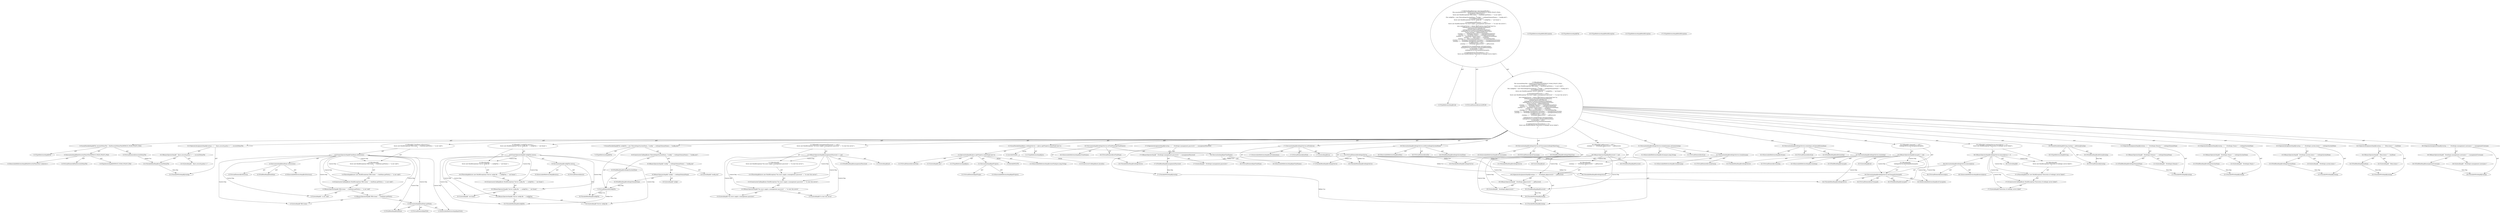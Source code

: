 digraph "executeWLS6#?" {
0 [label="2:CtTypeReferenceImpl@void" shape=ellipse]
1 [label="2:CtVirtualElement@executeWLS6" shape=ellipse]
2 [label="3:CtTypeReferenceImpl@File" shape=ellipse]
3 [label="3:CtExecutableReferenceImpl@findSecurityPolicyFile(<unknown>)" shape=ellipse]
4 [label="3:CtVirtualElement@findSecurityPolicyFile" shape=ellipse]
5 [label="3:CtTypeAccessImpl@DEFAULT_WL60_POLICY_FILE" shape=ellipse]
6 [label="3:CtInvocationImpl@findSecurityPolicyFile(DEFAULT_WL60_POLICY_FILE)" shape=ellipse]
7 [label="3:CtVirtualElement@securityPolicyFile" shape=ellipse]
8 [label="3:CtLocalVariableImpl@File securityPolicyFile = findSecurityPolicyFile(DEFAULT_WL60_POLICY_FILE)" shape=ellipse]
9 [label="4:CtExecutableReferenceImpl@isDirectory()" shape=ellipse]
10 [label="4:CtVirtualElement@isDirectory" shape=ellipse]
11 [label="4:CtFieldReadImpl@beaHome" shape=ellipse]
12 [label="4:CtInvocationImpl@beaHome.isDirectory()" shape=ellipse]
13 [label="4:CtUnaryOperatorImpl@!beaHome.isDirectory()" shape=ellipse]
14 [label="5:CtTypeReferenceImpl@BuildException" shape=ellipse]
15 [label="5:CtLiteralImpl@\"BEA home \"" shape=ellipse]
16 [label="5:CtExecutableReferenceImpl@getPath()" shape=ellipse]
17 [label="5:CtVirtualElement@getPath" shape=ellipse]
18 [label="5:CtFieldReadImpl@beaHome" shape=ellipse]
19 [label="5:CtInvocationImpl@beaHome.getPath()" shape=ellipse]
20 [label="5:CtBinaryOperatorImpl@(\"BEA home \" + beaHome.getPath())" shape=ellipse]
21 [label="5:CtLiteralImpl@\" is not valid\"" shape=ellipse]
22 [label="5:CtBinaryOperatorImpl@(\"BEA home \" + beaHome.getPath()) + \" is not valid\"" shape=ellipse]
23 [label="5:CtConstructorCallImpl@new BuildException((\"BEA home \" + beaHome.getPath()) + \" is not valid\")" shape=ellipse]
24 [label="5:CtThrowImpl@throw new BuildException((\"BEA home \" + beaHome.getPath()) + \" is not valid\")" shape=ellipse]
25 [label="4:CtBlockImpl@\{
    throw new BuildException((\"BEA home \" + beaHome.getPath()) + \" is not valid\");
\}" shape=ellipse]
26 [label="4:CtIfImpl@if (!beaHome.isDirectory()) \{
    throw new BuildException((\"BEA home \" + beaHome.getPath()) + \" is not valid\");
\}" shape=ellipse]
27 [label="7:CtTypeReferenceImpl@File" shape=ellipse]
28 [label="8:CtTypeReferenceImpl@File" shape=ellipse]
29 [label="8:CtFieldReadImpl@weblogicSystemHome" shape=ellipse]
30 [label="8:CtLiteralImpl@\"config/\"" shape=ellipse]
31 [label="8:CtFieldReadImpl@weblogicDomainName" shape=ellipse]
32 [label="8:CtBinaryOperatorImpl@(\"config/\" + weblogicDomainName)" shape=ellipse]
33 [label="8:CtLiteralImpl@\"/config.xml\"" shape=ellipse]
34 [label="8:CtBinaryOperatorImpl@(\"config/\" + weblogicDomainName) + \"/config.xml\"" shape=ellipse]
35 [label="8:CtConstructorCallImpl@new File(weblogicSystemHome, (\"config/\" + weblogicDomainName) + \"/config.xml\")" shape=ellipse]
36 [label="7:CtVirtualElement@configFile" shape=ellipse]
37 [label="7:CtLocalVariableImpl@File configFile = new File(weblogicSystemHome, (\"config/\" + weblogicDomainName) + \"/config.xml\")" shape=ellipse]
38 [label="9:CtExecutableReferenceImpl@exists()" shape=ellipse]
39 [label="9:CtVirtualElement@exists" shape=ellipse]
40 [label="9:CtVariableReadImpl@configFile" shape=ellipse]
41 [label="9:CtInvocationImpl@configFile.exists()" shape=ellipse]
42 [label="9:CtUnaryOperatorImpl@!configFile.exists()" shape=ellipse]
43 [label="10:CtTypeReferenceImpl@BuildException" shape=ellipse]
44 [label="10:CtLiteralImpl@\"Server config file \"" shape=ellipse]
45 [label="10:CtVariableReadImpl@configFile" shape=ellipse]
46 [label="10:CtBinaryOperatorImpl@(\"Server config file \" + configFile)" shape=ellipse]
47 [label="10:CtLiteralImpl@\" not found.\"" shape=ellipse]
48 [label="10:CtBinaryOperatorImpl@(\"Server config file \" + configFile) + \" not found.\"" shape=ellipse]
49 [label="10:CtConstructorCallImpl@new BuildException((\"Server config file \" + configFile) + \" not found.\")" shape=ellipse]
50 [label="10:CtThrowImpl@throw new BuildException((\"Server config file \" + configFile) + \" not found.\")" shape=ellipse]
51 [label="9:CtBlockImpl@\{
    throw new BuildException((\"Server config file \" + configFile) + \" not found.\");
\}" shape=ellipse]
52 [label="9:CtIfImpl@if (!configFile.exists()) \{
    throw new BuildException((\"Server config file \" + configFile) + \" not found.\");
\}" shape=ellipse]
53 [label="12:CtFieldReadImpl@managementPassword" shape=ellipse]
54 [label="12:CtLiteralImpl@null" shape=ellipse]
55 [label="12:CtBinaryOperatorImpl@managementPassword == null" shape=ellipse]
56 [label="13:CtTypeReferenceImpl@BuildException" shape=ellipse]
57 [label="13:CtLiteralImpl@\"You must supply a management password \"" shape=ellipse]
58 [label="13:CtLiteralImpl@\"to start the server\"" shape=ellipse]
59 [label="13:CtBinaryOperatorImpl@\"You must supply a management password \" + \"to start the server\"" shape=ellipse]
60 [label="13:CtConstructorCallImpl@new BuildException(\"You must supply a management password \" + \"to start the server\")" shape=ellipse]
61 [label="13:CtThrowImpl@throw new BuildException(\"You must supply a management password \" + \"to start the server\")" shape=ellipse]
62 [label="12:CtBlockImpl@\{
    throw new BuildException(\"You must supply a management password \" + \"to start the server\");
\}" shape=ellipse]
63 [label="12:CtIfImpl@if (managementPassword == null) \{
    throw new BuildException(\"You must supply a management password \" + \"to start the server\");
\}" shape=ellipse]
64 [label="15:CtTypeReferenceImpl@Java" shape=ellipse]
65 [label="15:CtExecutableReferenceImpl@createTask(java.lang.String)" shape=ellipse]
66 [label="15:CtVirtualElement@createTask" shape=ellipse]
67 [label="15:CtExecutableReferenceImpl@getProject()" shape=ellipse]
68 [label="15:CtVirtualElement@getProject" shape=ellipse]
69 [label="15:CtInvocationImpl@getProject()" shape=ellipse]
70 [label="15:CtLiteralImpl@\"java\"" shape=ellipse]
71 [label="15:CtInvocationImpl@((Java) (getProject().createTask(\"java\")))" shape=ellipse]
72 [label="15:CtTypeReferenceImpl@Java" shape=ellipse]
73 [label="15:CtVirtualElement@weblogicServer" shape=ellipse]
74 [label="15:CtLocalVariableImpl@Java weblogicServer = ((Java) (getProject().createTask(\"java\")))" shape=ellipse]
75 [label="16:CtExecutableReferenceImpl@setTaskName()" shape=ellipse]
76 [label="16:CtVirtualElement@setTaskName" shape=ellipse]
77 [label="16:CtVariableReadImpl@weblogicServer" shape=ellipse]
78 [label="16:CtExecutableReferenceImpl@getTaskName()" shape=ellipse]
79 [label="16:CtVirtualElement@getTaskName" shape=ellipse]
80 [label="16:CtInvocationImpl@getTaskName()" shape=ellipse]
81 [label="16:CtInvocationImpl@weblogicServer.setTaskName(getTaskName())" shape=ellipse]
82 [label="17:CtExecutableReferenceImpl@setFork(boolean)" shape=ellipse]
83 [label="17:CtVirtualElement@setFork" shape=ellipse]
84 [label="17:CtVariableReadImpl@weblogicServer" shape=ellipse]
85 [label="17:CtLiteralImpl@true" shape=ellipse]
86 [label="17:CtInvocationImpl@weblogicServer.setFork(true)" shape=ellipse]
87 [label="18:CtExecutableReferenceImpl@setDir()" shape=ellipse]
88 [label="18:CtVirtualElement@setDir" shape=ellipse]
89 [label="18:CtVariableReadImpl@weblogicServer" shape=ellipse]
90 [label="18:CtFieldReadImpl@weblogicSystemHome" shape=ellipse]
91 [label="18:CtInvocationImpl@weblogicServer.setDir(weblogicSystemHome)" shape=ellipse]
92 [label="19:CtExecutableReferenceImpl@setClassname()" shape=ellipse]
93 [label="19:CtVirtualElement@setClassname" shape=ellipse]
94 [label="19:CtVariableReadImpl@weblogicServer" shape=ellipse]
95 [label="19:CtFieldReadImpl@weblogicMainClass" shape=ellipse]
96 [label="19:CtInvocationImpl@weblogicServer.setClassname(weblogicMainClass)" shape=ellipse]
97 [label="20:CtTypeReferenceImpl@String" shape=ellipse]
98 [label="20:CtFieldReadImpl@additionalJvmArgs" shape=ellipse]
99 [label="20:CtVirtualElement@jvmArgs" shape=ellipse]
100 [label="20:CtLocalVariableImpl@String jvmArgs = additionalJvmArgs" shape=ellipse]
101 [label="21:CtVariableWriteImpl@jvmArgs" shape=ellipse]
102 [label="21:CtLiteralImpl@\" -Dweblogic.Domain=\"" shape=ellipse]
103 [label="21:CtFieldReadImpl@weblogicDomainName" shape=ellipse]
104 [label="21:CtBinaryOperatorImpl@\" -Dweblogic.Domain=\" + weblogicDomainName" shape=ellipse]
105 [label="21:CtOperatorAssignmentImpl@jvmArgs += \" -Dweblogic.Domain=\" + weblogicDomainName" shape=ellipse]
106 [label="22:CtVariableWriteImpl@jvmArgs" shape=ellipse]
107 [label="22:CtLiteralImpl@\" -Dweblogic.Name=\"" shape=ellipse]
108 [label="22:CtFieldReadImpl@weblogicSystemName" shape=ellipse]
109 [label="22:CtBinaryOperatorImpl@\" -Dweblogic.Name=\" + weblogicSystemName" shape=ellipse]
110 [label="22:CtOperatorAssignmentImpl@jvmArgs += \" -Dweblogic.Name=\" + weblogicSystemName" shape=ellipse]
111 [label="23:CtVariableWriteImpl@jvmArgs" shape=ellipse]
112 [label="23:CtLiteralImpl@\" -Dweblogic.system.home=\"" shape=ellipse]
113 [label="23:CtFieldReadImpl@weblogicSystemHome" shape=ellipse]
114 [label="23:CtBinaryOperatorImpl@\" -Dweblogic.system.home=\" + weblogicSystemHome" shape=ellipse]
115 [label="23:CtOperatorAssignmentImpl@jvmArgs += \" -Dweblogic.system.home=\" + weblogicSystemHome" shape=ellipse]
116 [label="24:CtVariableWriteImpl@jvmArgs" shape=ellipse]
117 [label="24:CtLiteralImpl@\" -Dbea.home=\"" shape=ellipse]
118 [label="24:CtFieldReadImpl@beaHome" shape=ellipse]
119 [label="24:CtBinaryOperatorImpl@\" -Dbea.home=\" + beaHome" shape=ellipse]
120 [label="24:CtOperatorAssignmentImpl@jvmArgs += \" -Dbea.home=\" + beaHome" shape=ellipse]
121 [label="25:CtVariableWriteImpl@jvmArgs" shape=ellipse]
122 [label="25:CtLiteralImpl@\" -Djava.security.policy==\"" shape=ellipse]
123 [label="25:CtVariableReadImpl@securityPolicyFile" shape=ellipse]
124 [label="25:CtBinaryOperatorImpl@\" -Djava.security.policy==\" + securityPolicyFile" shape=ellipse]
125 [label="25:CtOperatorAssignmentImpl@jvmArgs += \" -Djava.security.policy==\" + securityPolicyFile" shape=ellipse]
126 [label="26:CtVariableWriteImpl@jvmArgs" shape=ellipse]
127 [label="26:CtLiteralImpl@\" -Dweblogic.management.username=\"" shape=ellipse]
128 [label="26:CtFieldReadImpl@managementUsername" shape=ellipse]
129 [label="26:CtBinaryOperatorImpl@\" -Dweblogic.management.username=\" + managementUsername" shape=ellipse]
130 [label="26:CtOperatorAssignmentImpl@jvmArgs += \" -Dweblogic.management.username=\" + managementUsername" shape=ellipse]
131 [label="27:CtVariableWriteImpl@jvmArgs" shape=ellipse]
132 [label="27:CtLiteralImpl@\" -Dweblogic.management.password=\"" shape=ellipse]
133 [label="27:CtFieldReadImpl@managementPassword" shape=ellipse]
134 [label="27:CtBinaryOperatorImpl@\" -Dweblogic.management.password=\" + managementPassword" shape=ellipse]
135 [label="27:CtOperatorAssignmentImpl@jvmArgs += \" -Dweblogic.management.password=\" + managementPassword" shape=ellipse]
136 [label="28:CtFieldReadImpl@pkPassword" shape=ellipse]
137 [label="28:CtLiteralImpl@null" shape=ellipse]
138 [label="28:CtBinaryOperatorImpl@pkPassword != null" shape=ellipse]
139 [label="29:CtVariableWriteImpl@jvmArgs" shape=ellipse]
140 [label="29:CtLiteralImpl@\" -Dweblogic.pkpassword=\"" shape=ellipse]
141 [label="29:CtFieldReadImpl@pkPassword" shape=ellipse]
142 [label="29:CtBinaryOperatorImpl@\" -Dweblogic.pkpassword=\" + pkPassword" shape=ellipse]
143 [label="29:CtOperatorAssignmentImpl@jvmArgs += \" -Dweblogic.pkpassword=\" + pkPassword" shape=ellipse]
144 [label="28:CtBlockImpl@\{
    jvmArgs += \" -Dweblogic.pkpassword=\" + pkPassword;
\}" shape=ellipse]
145 [label="28:CtIfImpl@if (pkPassword != null) \{
    jvmArgs += \" -Dweblogic.pkpassword=\" + pkPassword;
\}" shape=ellipse]
146 [label="31:CtExecutableReferenceImpl@setLine(java.lang.String)" shape=ellipse]
147 [label="31:CtVirtualElement@setLine" shape=ellipse]
148 [label="31:CtExecutableReferenceImpl@createJvmarg()" shape=ellipse]
149 [label="31:CtVirtualElement@createJvmarg" shape=ellipse]
150 [label="31:CtVariableReadImpl@weblogicServer" shape=ellipse]
151 [label="31:CtInvocationImpl@weblogicServer.createJvmarg()" shape=ellipse]
152 [label="31:CtVariableReadImpl@jvmArgs" shape=ellipse]
153 [label="31:CtInvocationImpl@weblogicServer.createJvmarg().setLine(jvmArgs)" shape=ellipse]
154 [label="32:CtExecutableReferenceImpl@setLine()" shape=ellipse]
155 [label="32:CtVirtualElement@setLine" shape=ellipse]
156 [label="32:CtExecutableReferenceImpl@createArg()" shape=ellipse]
157 [label="32:CtVirtualElement@createArg" shape=ellipse]
158 [label="32:CtVariableReadImpl@weblogicServer" shape=ellipse]
159 [label="32:CtInvocationImpl@weblogicServer.createArg()" shape=ellipse]
160 [label="32:CtFieldReadImpl@additionalArgs" shape=ellipse]
161 [label="32:CtInvocationImpl@weblogicServer.createArg().setLine(additionalArgs)" shape=ellipse]
162 [label="33:CtFieldReadImpl@classpath" shape=ellipse]
163 [label="33:CtLiteralImpl@null" shape=ellipse]
164 [label="33:CtBinaryOperatorImpl@classpath != null" shape=ellipse]
165 [label="34:CtExecutableReferenceImpl@setClasspath()" shape=ellipse]
166 [label="34:CtVirtualElement@setClasspath" shape=ellipse]
167 [label="34:CtVariableReadImpl@weblogicServer" shape=ellipse]
168 [label="34:CtFieldReadImpl@classpath" shape=ellipse]
169 [label="34:CtInvocationImpl@weblogicServer.setClasspath(classpath)" shape=ellipse]
170 [label="33:CtBlockImpl@\{
    weblogicServer.setClasspath(classpath);
\}" shape=ellipse]
171 [label="33:CtIfImpl@if (classpath != null) \{
    weblogicServer.setClasspath(classpath);
\}" shape=ellipse]
172 [label="36:CtExecutableReferenceImpl@executeJava()" shape=ellipse]
173 [label="36:CtVirtualElement@executeJava" shape=ellipse]
174 [label="36:CtVariableReadImpl@weblogicServer" shape=ellipse]
175 [label="36:CtInvocationImpl@weblogicServer.executeJava()" shape=ellipse]
176 [label="36:CtLiteralImpl@0" shape=ellipse]
177 [label="36:CtBinaryOperatorImpl@weblogicServer.executeJava() != 0" shape=ellipse]
178 [label="37:CtTypeReferenceImpl@BuildException" shape=ellipse]
179 [label="37:CtLiteralImpl@\"Execution of weblogic server failed\"" shape=ellipse]
180 [label="37:CtConstructorCallImpl@new BuildException(\"Execution of weblogic server failed\")" shape=ellipse]
181 [label="37:CtThrowImpl@throw new BuildException(\"Execution of weblogic server failed\")" shape=ellipse]
182 [label="36:CtBlockImpl@\{
    throw new BuildException(\"Execution of weblogic server failed\");
\}" shape=ellipse]
183 [label="36:CtIfImpl@if (weblogicServer.executeJava() != 0) \{
    throw new BuildException(\"Execution of weblogic server failed\");
\}" shape=ellipse]
184 [label="2:CtBlockImpl@\{
    File securityPolicyFile = findSecurityPolicyFile(DEFAULT_WL60_POLICY_FILE);
    if (!beaHome.isDirectory()) \{
        throw new BuildException((\"BEA home \" + beaHome.getPath()) + \" is not valid\");
    \}
    File configFile = new File(weblogicSystemHome, (\"config/\" + weblogicDomainName) + \"/config.xml\");
    if (!configFile.exists()) \{
        throw new BuildException((\"Server config file \" + configFile) + \" not found.\");
    \}
    if (managementPassword == null) \{
        throw new BuildException(\"You must supply a management password \" + \"to start the server\");
    \}
    Java weblogicServer = ((Java) (getProject().createTask(\"java\")));
    weblogicServer.setTaskName(getTaskName());
    weblogicServer.setFork(true);
    weblogicServer.setDir(weblogicSystemHome);
    weblogicServer.setClassname(weblogicMainClass);
    String jvmArgs = additionalJvmArgs;
    jvmArgs += \" -Dweblogic.Domain=\" + weblogicDomainName;
    jvmArgs += \" -Dweblogic.Name=\" + weblogicSystemName;
    jvmArgs += \" -Dweblogic.system.home=\" + weblogicSystemHome;
    jvmArgs += \" -Dbea.home=\" + beaHome;
    jvmArgs += \" -Djava.security.policy==\" + securityPolicyFile;
    jvmArgs += \" -Dweblogic.management.username=\" + managementUsername;
    jvmArgs += \" -Dweblogic.management.password=\" + managementPassword;
    if (pkPassword != null) \{
        jvmArgs += \" -Dweblogic.pkpassword=\" + pkPassword;
    \}
    weblogicServer.createJvmarg().setLine(jvmArgs);
    weblogicServer.createArg().setLine(additionalArgs);
    if (classpath != null) \{
        weblogicServer.setClasspath(classpath);
    \}
    if (weblogicServer.executeJava() != 0) \{
        throw new BuildException(\"Execution of weblogic server failed\");
    \}
\}" shape=ellipse]
185 [label="2:CtMethodImpl@private void executeWLS6() \{
    File securityPolicyFile = findSecurityPolicyFile(DEFAULT_WL60_POLICY_FILE);
    if (!beaHome.isDirectory()) \{
        throw new BuildException((\"BEA home \" + beaHome.getPath()) + \" is not valid\");
    \}
    File configFile = new File(weblogicSystemHome, (\"config/\" + weblogicDomainName) + \"/config.xml\");
    if (!configFile.exists()) \{
        throw new BuildException((\"Server config file \" + configFile) + \" not found.\");
    \}
    if (managementPassword == null) \{
        throw new BuildException(\"You must supply a management password \" + \"to start the server\");
    \}
    Java weblogicServer = ((Java) (getProject().createTask(\"java\")));
    weblogicServer.setTaskName(getTaskName());
    weblogicServer.setFork(true);
    weblogicServer.setDir(weblogicSystemHome);
    weblogicServer.setClassname(weblogicMainClass);
    String jvmArgs = additionalJvmArgs;
    jvmArgs += \" -Dweblogic.Domain=\" + weblogicDomainName;
    jvmArgs += \" -Dweblogic.Name=\" + weblogicSystemName;
    jvmArgs += \" -Dweblogic.system.home=\" + weblogicSystemHome;
    jvmArgs += \" -Dbea.home=\" + beaHome;
    jvmArgs += \" -Djava.security.policy==\" + securityPolicyFile;
    jvmArgs += \" -Dweblogic.management.username=\" + managementUsername;
    jvmArgs += \" -Dweblogic.management.password=\" + managementPassword;
    if (pkPassword != null) \{
        jvmArgs += \" -Dweblogic.pkpassword=\" + pkPassword;
    \}
    weblogicServer.createJvmarg().setLine(jvmArgs);
    weblogicServer.createArg().setLine(additionalArgs);
    if (classpath != null) \{
        weblogicServer.setClasspath(classpath);
    \}
    if (weblogicServer.executeJava() != 0) \{
        throw new BuildException(\"Execution of weblogic server failed\");
    \}
\}" shape=ellipse]
186 [label="15:Delete@DELETE" shape=ellipse]
187 [label="15:Insert@INSERT" shape=ellipse]
188 [label="15:CtConstructorCallImpl@new Java(this)" shape=ellipse]
6 -> 4 [label="AST"];
6 -> 3 [label="AST"];
6 -> 5 [label="AST"];
7 -> 123 [label="Define-Use"];
8 -> 7 [label="AST"];
8 -> 2 [label="AST"];
8 -> 6 [label="AST"];
12 -> 10 [label="AST"];
12 -> 11 [label="AST"];
12 -> 9 [label="AST"];
13 -> 12 [label="AST"];
13 -> 25 [label="Control Dep"];
13 -> 24 [label="Control Dep"];
13 -> 23 [label="Control Dep"];
13 -> 22 [label="Control Dep"];
13 -> 20 [label="Control Dep"];
13 -> 15 [label="Control Dep"];
13 -> 19 [label="Control Dep"];
13 -> 16 [label="Control Dep"];
13 -> 18 [label="Control Dep"];
13 -> 21 [label="Control Dep"];
19 -> 17 [label="AST"];
19 -> 18 [label="AST"];
19 -> 16 [label="AST"];
20 -> 15 [label="AST"];
20 -> 19 [label="AST"];
22 -> 20 [label="AST"];
22 -> 21 [label="AST"];
23 -> 22 [label="AST"];
24 -> 23 [label="AST"];
25 -> 24 [label="AST"];
26 -> 13 [label="AST"];
26 -> 25 [label="AST"];
29 -> 36 [label="Data Dep"];
31 -> 36 [label="Data Dep"];
32 -> 30 [label="AST"];
32 -> 31 [label="AST"];
34 -> 32 [label="AST"];
34 -> 33 [label="AST"];
35 -> 29 [label="AST"];
35 -> 34 [label="AST"];
36 -> 40 [label="Define-Use"];
36 -> 45 [label="Define-Use"];
37 -> 36 [label="AST"];
37 -> 27 [label="AST"];
37 -> 35 [label="AST"];
41 -> 39 [label="AST"];
41 -> 40 [label="AST"];
41 -> 38 [label="AST"];
42 -> 41 [label="AST"];
42 -> 51 [label="Control Dep"];
42 -> 50 [label="Control Dep"];
42 -> 49 [label="Control Dep"];
42 -> 48 [label="Control Dep"];
42 -> 46 [label="Control Dep"];
42 -> 44 [label="Control Dep"];
42 -> 45 [label="Control Dep"];
42 -> 47 [label="Control Dep"];
46 -> 44 [label="AST"];
46 -> 45 [label="AST"];
48 -> 46 [label="AST"];
48 -> 47 [label="AST"];
49 -> 48 [label="AST"];
50 -> 49 [label="AST"];
51 -> 50 [label="AST"];
52 -> 42 [label="AST"];
52 -> 51 [label="AST"];
55 -> 53 [label="AST"];
55 -> 54 [label="AST"];
55 -> 62 [label="Control Dep"];
55 -> 61 [label="Control Dep"];
55 -> 60 [label="Control Dep"];
55 -> 59 [label="Control Dep"];
55 -> 57 [label="Control Dep"];
55 -> 58 [label="Control Dep"];
59 -> 57 [label="AST"];
59 -> 58 [label="AST"];
60 -> 59 [label="AST"];
61 -> 60 [label="AST"];
62 -> 61 [label="AST"];
63 -> 55 [label="AST"];
63 -> 62 [label="AST"];
69 -> 68 [label="AST"];
69 -> 67 [label="AST"];
71 -> 66 [label="AST"];
71 -> 72 [label="AST"];
71 -> 69 [label="AST"];
71 -> 65 [label="AST"];
71 -> 70 [label="AST"];
71 -> 186 [label="Action"];
73 -> 77 [label="Define-Use"];
73 -> 84 [label="Define-Use"];
73 -> 89 [label="Define-Use"];
73 -> 94 [label="Define-Use"];
73 -> 150 [label="Define-Use"];
73 -> 158 [label="Define-Use"];
73 -> 167 [label="Define-Use"];
73 -> 174 [label="Define-Use"];
74 -> 73 [label="AST"];
74 -> 64 [label="AST"];
74 -> 71 [label="AST"];
74 -> 187 [label="Action"];
80 -> 79 [label="AST"];
80 -> 78 [label="AST"];
81 -> 76 [label="AST"];
81 -> 77 [label="AST"];
81 -> 75 [label="AST"];
81 -> 80 [label="AST"];
86 -> 83 [label="AST"];
86 -> 84 [label="AST"];
86 -> 82 [label="AST"];
86 -> 85 [label="AST"];
91 -> 88 [label="AST"];
91 -> 89 [label="AST"];
91 -> 87 [label="AST"];
91 -> 90 [label="AST"];
96 -> 93 [label="AST"];
96 -> 94 [label="AST"];
96 -> 92 [label="AST"];
96 -> 95 [label="AST"];
98 -> 99 [label="Data Dep"];
100 -> 99 [label="AST"];
100 -> 97 [label="AST"];
100 -> 98 [label="AST"];
103 -> 101 [label="Data Dep"];
104 -> 102 [label="AST"];
104 -> 103 [label="AST"];
105 -> 101 [label="AST"];
105 -> 104 [label="AST"];
108 -> 106 [label="Data Dep"];
109 -> 107 [label="AST"];
109 -> 108 [label="AST"];
110 -> 106 [label="AST"];
110 -> 109 [label="AST"];
113 -> 111 [label="Data Dep"];
114 -> 112 [label="AST"];
114 -> 113 [label="AST"];
115 -> 111 [label="AST"];
115 -> 114 [label="AST"];
118 -> 116 [label="Data Dep"];
119 -> 117 [label="AST"];
119 -> 118 [label="AST"];
120 -> 116 [label="AST"];
120 -> 119 [label="AST"];
123 -> 121 [label="Data Dep"];
124 -> 122 [label="AST"];
124 -> 123 [label="AST"];
125 -> 121 [label="AST"];
125 -> 124 [label="AST"];
128 -> 126 [label="Data Dep"];
129 -> 127 [label="AST"];
129 -> 128 [label="AST"];
130 -> 126 [label="AST"];
130 -> 129 [label="AST"];
131 -> 152 [label="Define-Use"];
133 -> 131 [label="Data Dep"];
134 -> 132 [label="AST"];
134 -> 133 [label="AST"];
135 -> 131 [label="AST"];
135 -> 134 [label="AST"];
138 -> 136 [label="AST"];
138 -> 137 [label="AST"];
138 -> 144 [label="Control Dep"];
138 -> 143 [label="Control Dep"];
138 -> 139 [label="Control Dep"];
138 -> 142 [label="Control Dep"];
138 -> 140 [label="Control Dep"];
138 -> 141 [label="Control Dep"];
139 -> 152 [label="Define-Use"];
141 -> 139 [label="Data Dep"];
142 -> 140 [label="AST"];
142 -> 141 [label="AST"];
143 -> 139 [label="AST"];
143 -> 142 [label="AST"];
144 -> 143 [label="AST"];
145 -> 138 [label="AST"];
145 -> 144 [label="AST"];
151 -> 149 [label="AST"];
151 -> 150 [label="AST"];
151 -> 148 [label="AST"];
153 -> 147 [label="AST"];
153 -> 151 [label="AST"];
153 -> 146 [label="AST"];
153 -> 152 [label="AST"];
159 -> 157 [label="AST"];
159 -> 158 [label="AST"];
159 -> 156 [label="AST"];
161 -> 155 [label="AST"];
161 -> 159 [label="AST"];
161 -> 154 [label="AST"];
161 -> 160 [label="AST"];
164 -> 162 [label="AST"];
164 -> 163 [label="AST"];
164 -> 170 [label="Control Dep"];
164 -> 169 [label="Control Dep"];
164 -> 165 [label="Control Dep"];
164 -> 167 [label="Control Dep"];
164 -> 168 [label="Control Dep"];
169 -> 166 [label="AST"];
169 -> 167 [label="AST"];
169 -> 165 [label="AST"];
169 -> 168 [label="AST"];
170 -> 169 [label="AST"];
171 -> 164 [label="AST"];
171 -> 170 [label="AST"];
175 -> 173 [label="AST"];
175 -> 174 [label="AST"];
175 -> 172 [label="AST"];
177 -> 175 [label="AST"];
177 -> 176 [label="AST"];
177 -> 182 [label="Control Dep"];
177 -> 181 [label="Control Dep"];
177 -> 180 [label="Control Dep"];
177 -> 179 [label="Control Dep"];
180 -> 179 [label="AST"];
181 -> 180 [label="AST"];
182 -> 181 [label="AST"];
183 -> 177 [label="AST"];
183 -> 182 [label="AST"];
184 -> 8 [label="AST"];
184 -> 26 [label="AST"];
184 -> 37 [label="AST"];
184 -> 52 [label="AST"];
184 -> 63 [label="AST"];
184 -> 74 [label="AST"];
184 -> 81 [label="AST"];
184 -> 86 [label="AST"];
184 -> 91 [label="AST"];
184 -> 96 [label="AST"];
184 -> 100 [label="AST"];
184 -> 105 [label="AST"];
184 -> 110 [label="AST"];
184 -> 115 [label="AST"];
184 -> 120 [label="AST"];
184 -> 125 [label="AST"];
184 -> 130 [label="AST"];
184 -> 135 [label="AST"];
184 -> 145 [label="AST"];
184 -> 153 [label="AST"];
184 -> 161 [label="AST"];
184 -> 171 [label="AST"];
184 -> 183 [label="AST"];
185 -> 1 [label="AST"];
185 -> 0 [label="AST"];
185 -> 184 [label="AST"];
187 -> 188 [label="Action"];
}